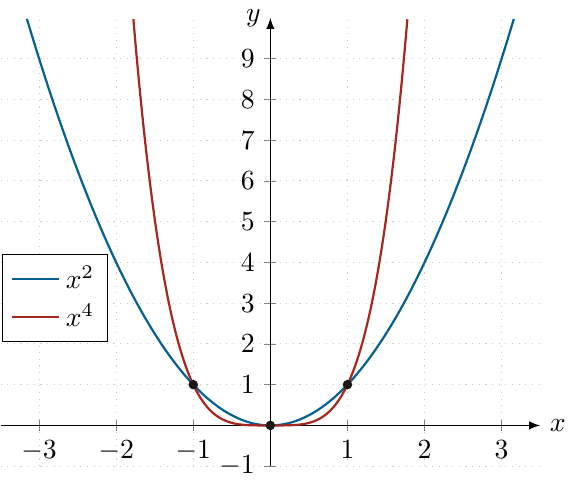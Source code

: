 \documentclass[crop]{standalone}
\usepackage[dvipsnames]{xcolor}
\usepackage{tikz}
\usepackage{pgfplots}
\pgfplotsset{compat=1.18}
\usetikzlibrary{shapes.geometric,positioning}
\begin{document}
  \begin{tikzpicture}%[font=\scriptsize]
    \begin{axis}[%
      axis x line=center,axis y line=center,
      % axis on top,
      xlabel={$x$},ylabel={$y$},
      xlabel style={right},ylabel style={left},
      xmin=-3.5,xmax=3.5,xtick={-5,-4,-3,-2,-1,0,1,2,3,4,5},
      ymin=-1,ymax=10,ytick={-1,0,1,2,3,4,5,6,7,8,9},
      restrict y to domain=-1:10,
      axis line style={-latex},
      major grid style={dotted,gray!40},
      grid=major,
      legend entries={$x^{2}$,$x^{4}$},%,$x^{6}$,$x^{8}$},
      legend style={at={(axis cs:-2.1,4.2)}}
    ]%
      \addplot[mark=none,domain=-5:5,color=MidnightBlue,thick,samples=1000] {x^2};
      \addplot[mark=none,domain=-5:5,color=Mahogany,thick,samples=1000] {x^4};

      \addplot[mark=*,mark size=1.5pt,color=black!90] coordinates {(1,1)};
      \addplot[mark=*,mark size=1.5pt,color=black!90] coordinates {(-1,1)};
      \addplot[mark=*,mark size=1.5pt,color=black!90] coordinates {(0,0)};
    \end{axis}
  \end{tikzpicture}%
\end{document}